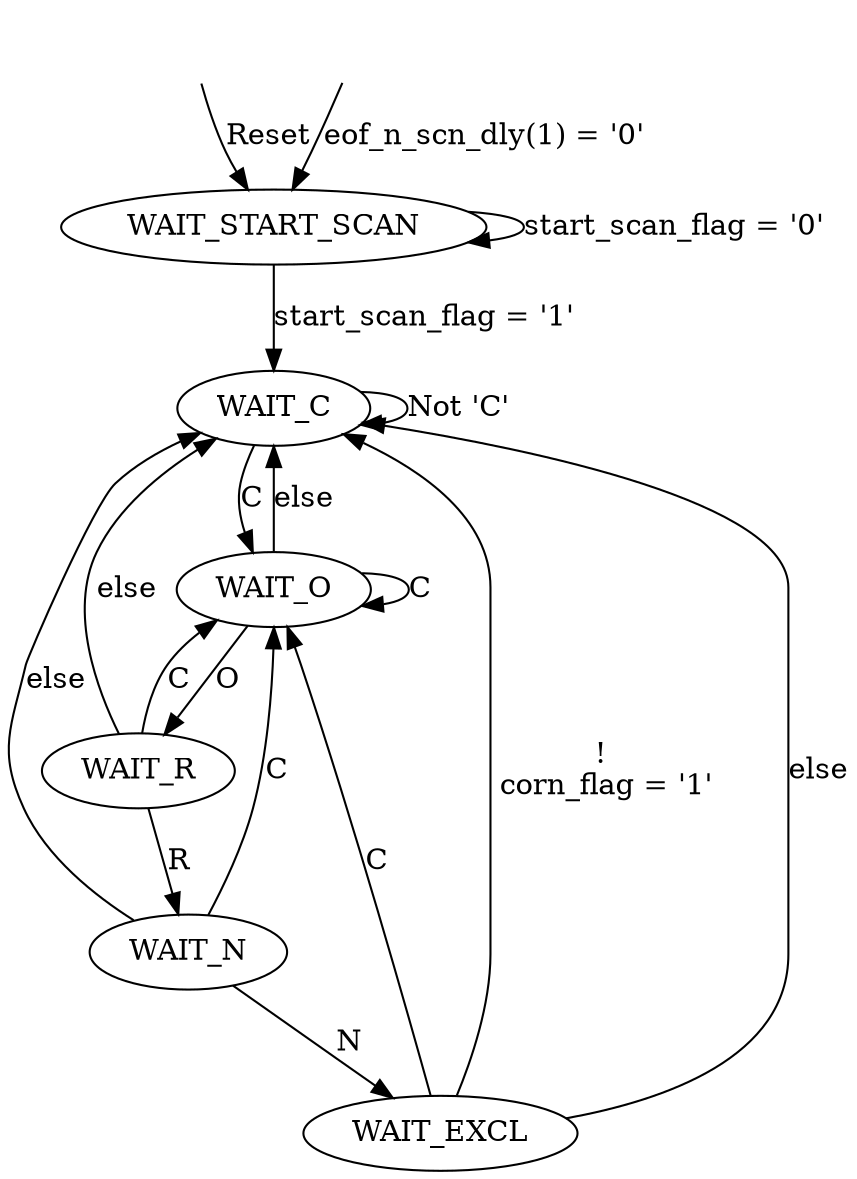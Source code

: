 // CprE 583 - MP2
// State Diagram for Part 3 (CORN! Scanning)
//
// Author: Rohit Zambre
// Date: 10-09-14

digraph StateMachine {
	rankdir=UD;

	reset [style=invis];
	eof [style=invis];

	eof -> WAIT_START_SCAN [label="eof_n_scn_dly(1) = '0'"];
	reset -> WAIT_START_SCAN [label="Reset"];
	
	WAIT_START_SCAN -> WAIT_C [label="start_scan_flag = '1'"];
	WAIT_START_SCAN -> WAIT_START_SCAN [label="start_scan_flag = '0'"];

	WAIT_C -> WAIT_C [label="Not 'C'"];
	WAIT_C -> WAIT_O [label="C"];

	WAIT_O -> WAIT_O [label="C"];
	WAIT_O -> WAIT_C [label="else"];
	WAIT_O -> WAIT_R [label="O"];

 	WAIT_R -> WAIT_O [label="C"];
	WAIT_R -> WAIT_C [label="else"];
	WAIT_R -> WAIT_N [label="R"];
 	
	WAIT_N -> WAIT_O [label="C"];
	WAIT_N -> WAIT_C [label="else"];
	WAIT_N -> WAIT_EXCL [label="N"];

	WAIT_EXCL -> WAIT_C [label="!\n corn_flag = '1'"];
	WAIT_EXCL -> WAIT_O [label="C"];
	WAIT_EXCL -> WAIT_C [label="else"];


}
